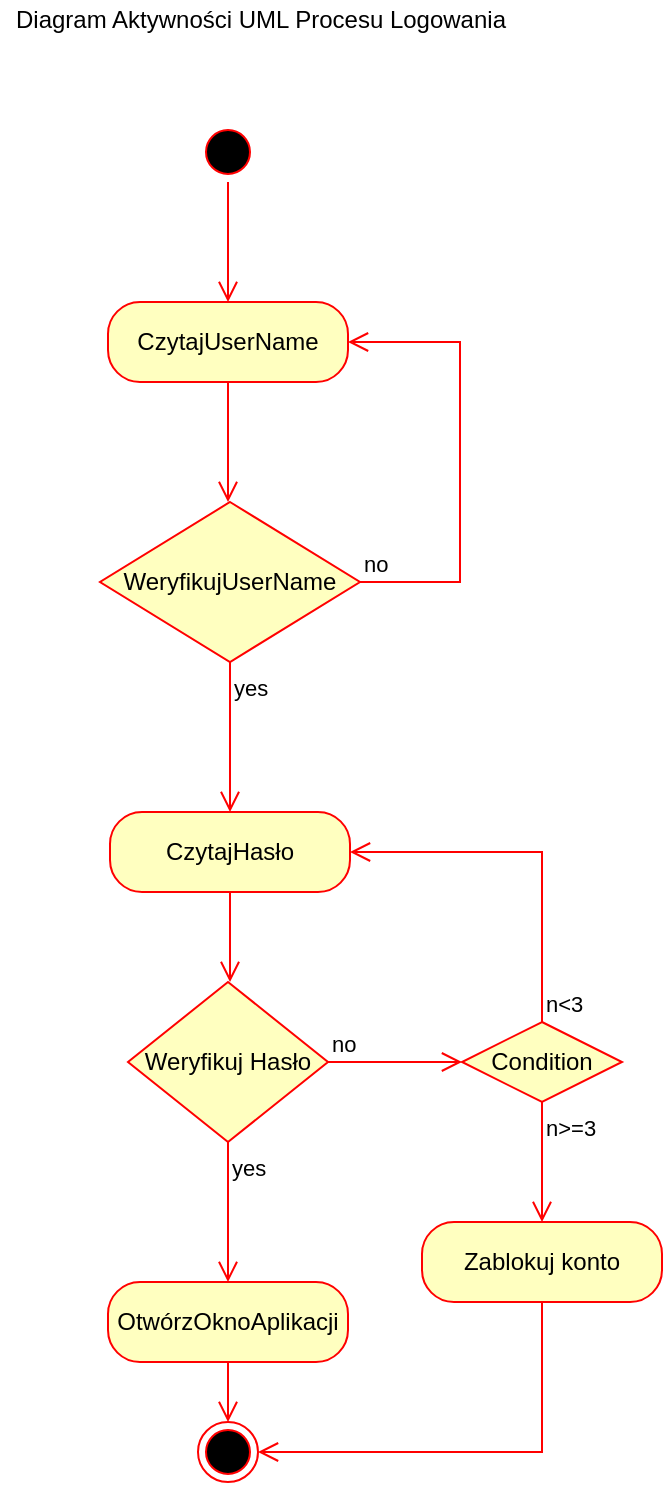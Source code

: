 <mxfile version="17.4.1" type="google"><diagram id="qOJx2dfBnipePSmgtLpz" name="Page-1"><mxGraphModel grid="1" page="1" gridSize="10" guides="1" tooltips="1" connect="1" arrows="1" fold="1" pageScale="1" pageWidth="827" pageHeight="1169" math="0" shadow="0"><root><mxCell id="0"/><mxCell id="1" parent="0"/><mxCell id="4jW7iPORrVPwzXEfViZK-1" value="" style="ellipse;html=1;shape=startState;fillColor=#000000;strokeColor=#ff0000;" vertex="1" parent="1"><mxGeometry x="169" y="141" width="30" height="30" as="geometry"/></mxCell><mxCell id="4jW7iPORrVPwzXEfViZK-2" value="" style="edgeStyle=orthogonalEdgeStyle;html=1;verticalAlign=bottom;endArrow=open;endSize=8;strokeColor=#ff0000;rounded=0;" edge="1" parent="1" source="4jW7iPORrVPwzXEfViZK-1"><mxGeometry relative="1" as="geometry"><mxPoint x="184" y="231" as="targetPoint"/></mxGeometry></mxCell><mxCell id="4jW7iPORrVPwzXEfViZK-3" value="CzytajUserName" style="rounded=1;whiteSpace=wrap;html=1;arcSize=40;fontColor=#000000;fillColor=#ffffc0;strokeColor=#ff0000;" vertex="1" parent="1"><mxGeometry x="124" y="231" width="120" height="40" as="geometry"/></mxCell><mxCell id="4jW7iPORrVPwzXEfViZK-4" value="" style="edgeStyle=orthogonalEdgeStyle;html=1;verticalAlign=bottom;endArrow=open;endSize=8;strokeColor=#ff0000;rounded=0;" edge="1" parent="1" source="4jW7iPORrVPwzXEfViZK-3"><mxGeometry relative="1" as="geometry"><mxPoint x="184" y="331" as="targetPoint"/></mxGeometry></mxCell><mxCell id="4jW7iPORrVPwzXEfViZK-7" value="CzytajHasło" style="rounded=1;whiteSpace=wrap;html=1;arcSize=40;fontColor=#000000;fillColor=#ffffc0;strokeColor=#ff0000;" vertex="1" parent="1"><mxGeometry x="125" y="486" width="120" height="40" as="geometry"/></mxCell><mxCell id="4jW7iPORrVPwzXEfViZK-8" value="" style="edgeStyle=orthogonalEdgeStyle;html=1;verticalAlign=bottom;endArrow=open;endSize=8;strokeColor=#ff0000;rounded=0;" edge="1" parent="1" source="4jW7iPORrVPwzXEfViZK-7"><mxGeometry relative="1" as="geometry"><mxPoint x="185" y="571" as="targetPoint"/></mxGeometry></mxCell><mxCell id="4jW7iPORrVPwzXEfViZK-9" value="WeryfikujUserName" style="rhombus;whiteSpace=wrap;html=1;fillColor=#ffffc0;strokeColor=#ff0000;" vertex="1" parent="1"><mxGeometry x="120" y="331" width="130" height="80" as="geometry"/></mxCell><mxCell id="4jW7iPORrVPwzXEfViZK-10" value="no" style="edgeStyle=orthogonalEdgeStyle;html=1;align=left;verticalAlign=bottom;endArrow=open;endSize=8;strokeColor=#ff0000;rounded=0;entryX=1;entryY=0.5;entryDx=0;entryDy=0;exitX=1;exitY=0.5;exitDx=0;exitDy=0;" edge="1" parent="1" source="4jW7iPORrVPwzXEfViZK-9" target="4jW7iPORrVPwzXEfViZK-3"><mxGeometry x="-1" relative="1" as="geometry"><mxPoint x="310" y="371" as="targetPoint"/><Array as="points"><mxPoint x="300" y="371"/><mxPoint x="300" y="251"/></Array></mxGeometry></mxCell><mxCell id="4jW7iPORrVPwzXEfViZK-11" value="yes" style="edgeStyle=orthogonalEdgeStyle;html=1;align=left;verticalAlign=top;endArrow=open;endSize=8;strokeColor=#ff0000;rounded=0;entryX=0.5;entryY=0;entryDx=0;entryDy=0;" edge="1" parent="1" source="4jW7iPORrVPwzXEfViZK-9" target="4jW7iPORrVPwzXEfViZK-7"><mxGeometry x="-1" relative="1" as="geometry"><mxPoint x="185" y="471" as="targetPoint"/></mxGeometry></mxCell><mxCell id="4jW7iPORrVPwzXEfViZK-12" value="Weryfikuj Hasło" style="rhombus;whiteSpace=wrap;html=1;fillColor=#ffffc0;strokeColor=#ff0000;" vertex="1" parent="1"><mxGeometry x="134" y="571" width="100" height="80" as="geometry"/></mxCell><mxCell id="4jW7iPORrVPwzXEfViZK-13" value="no" style="edgeStyle=orthogonalEdgeStyle;html=1;align=left;verticalAlign=bottom;endArrow=open;endSize=8;strokeColor=#ff0000;rounded=0;" edge="1" parent="1" source="4jW7iPORrVPwzXEfViZK-12"><mxGeometry x="-1" relative="1" as="geometry"><mxPoint x="301" y="611" as="targetPoint"/></mxGeometry></mxCell><mxCell id="4jW7iPORrVPwzXEfViZK-14" value="yes" style="edgeStyle=orthogonalEdgeStyle;html=1;align=left;verticalAlign=top;endArrow=open;endSize=8;strokeColor=#ff0000;rounded=0;" edge="1" parent="1" source="4jW7iPORrVPwzXEfViZK-12"><mxGeometry x="-1" relative="1" as="geometry"><mxPoint x="184" y="721" as="targetPoint"/><Array as="points"><mxPoint x="184" y="721"/></Array></mxGeometry></mxCell><mxCell id="4jW7iPORrVPwzXEfViZK-15" value="OtwórzOknoAplikacji" style="rounded=1;whiteSpace=wrap;html=1;arcSize=40;fontColor=#000000;fillColor=#ffffc0;strokeColor=#ff0000;" vertex="1" parent="1"><mxGeometry x="124" y="721" width="120" height="40" as="geometry"/></mxCell><mxCell id="4jW7iPORrVPwzXEfViZK-16" value="" style="edgeStyle=orthogonalEdgeStyle;html=1;verticalAlign=bottom;endArrow=open;endSize=8;strokeColor=#ff0000;rounded=0;" edge="1" parent="1" source="4jW7iPORrVPwzXEfViZK-15" target="4jW7iPORrVPwzXEfViZK-17"><mxGeometry relative="1" as="geometry"><mxPoint x="184" y="821" as="targetPoint"/></mxGeometry></mxCell><mxCell id="4jW7iPORrVPwzXEfViZK-17" value="" style="ellipse;html=1;shape=endState;fillColor=#000000;strokeColor=#ff0000;" vertex="1" parent="1"><mxGeometry x="169" y="791" width="30" height="30" as="geometry"/></mxCell><mxCell id="4jW7iPORrVPwzXEfViZK-31" value="Condition" style="rhombus;whiteSpace=wrap;html=1;fillColor=#ffffc0;strokeColor=#ff0000;" vertex="1" parent="1"><mxGeometry x="301" y="591" width="80" height="40" as="geometry"/></mxCell><mxCell id="4jW7iPORrVPwzXEfViZK-32" value="n&amp;lt;3" style="edgeStyle=orthogonalEdgeStyle;html=1;align=left;verticalAlign=bottom;endArrow=open;endSize=8;strokeColor=#ff0000;rounded=0;entryX=1;entryY=0.5;entryDx=0;entryDy=0;" edge="1" parent="1" source="4jW7iPORrVPwzXEfViZK-31" target="4jW7iPORrVPwzXEfViZK-7"><mxGeometry x="-1" relative="1" as="geometry"><mxPoint x="481" y="611" as="targetPoint"/><Array as="points"><mxPoint x="341" y="506"/></Array></mxGeometry></mxCell><mxCell id="4jW7iPORrVPwzXEfViZK-33" value="n&amp;gt;=3" style="edgeStyle=orthogonalEdgeStyle;html=1;align=left;verticalAlign=top;endArrow=open;endSize=8;strokeColor=#ff0000;rounded=0;" edge="1" parent="1" source="4jW7iPORrVPwzXEfViZK-31"><mxGeometry x="-1" relative="1" as="geometry"><mxPoint x="341" y="691" as="targetPoint"/></mxGeometry></mxCell><mxCell id="4jW7iPORrVPwzXEfViZK-34" value="Zablokuj konto" style="rounded=1;whiteSpace=wrap;html=1;arcSize=40;fontColor=#000000;fillColor=#ffffc0;strokeColor=#ff0000;" vertex="1" parent="1"><mxGeometry x="281" y="691" width="120" height="40" as="geometry"/></mxCell><mxCell id="4jW7iPORrVPwzXEfViZK-35" value="" style="edgeStyle=orthogonalEdgeStyle;html=1;verticalAlign=bottom;endArrow=open;endSize=8;strokeColor=#ff0000;rounded=0;entryX=1;entryY=0.5;entryDx=0;entryDy=0;" edge="1" parent="1" source="4jW7iPORrVPwzXEfViZK-34" target="4jW7iPORrVPwzXEfViZK-17"><mxGeometry relative="1" as="geometry"><mxPoint x="341" y="791" as="targetPoint"/><Array as="points"><mxPoint x="341" y="806"/></Array></mxGeometry></mxCell><mxCell id="4jW7iPORrVPwzXEfViZK-39" value="Diagram Aktywności UML Procesu Logowania" style="text;html=1;align=center;verticalAlign=middle;resizable=0;points=[];autosize=1;strokeColor=none;fillColor=none;" vertex="1" parent="1"><mxGeometry x="70" y="80" width="260" height="20" as="geometry"/></mxCell></root></mxGraphModel></diagram></mxfile>